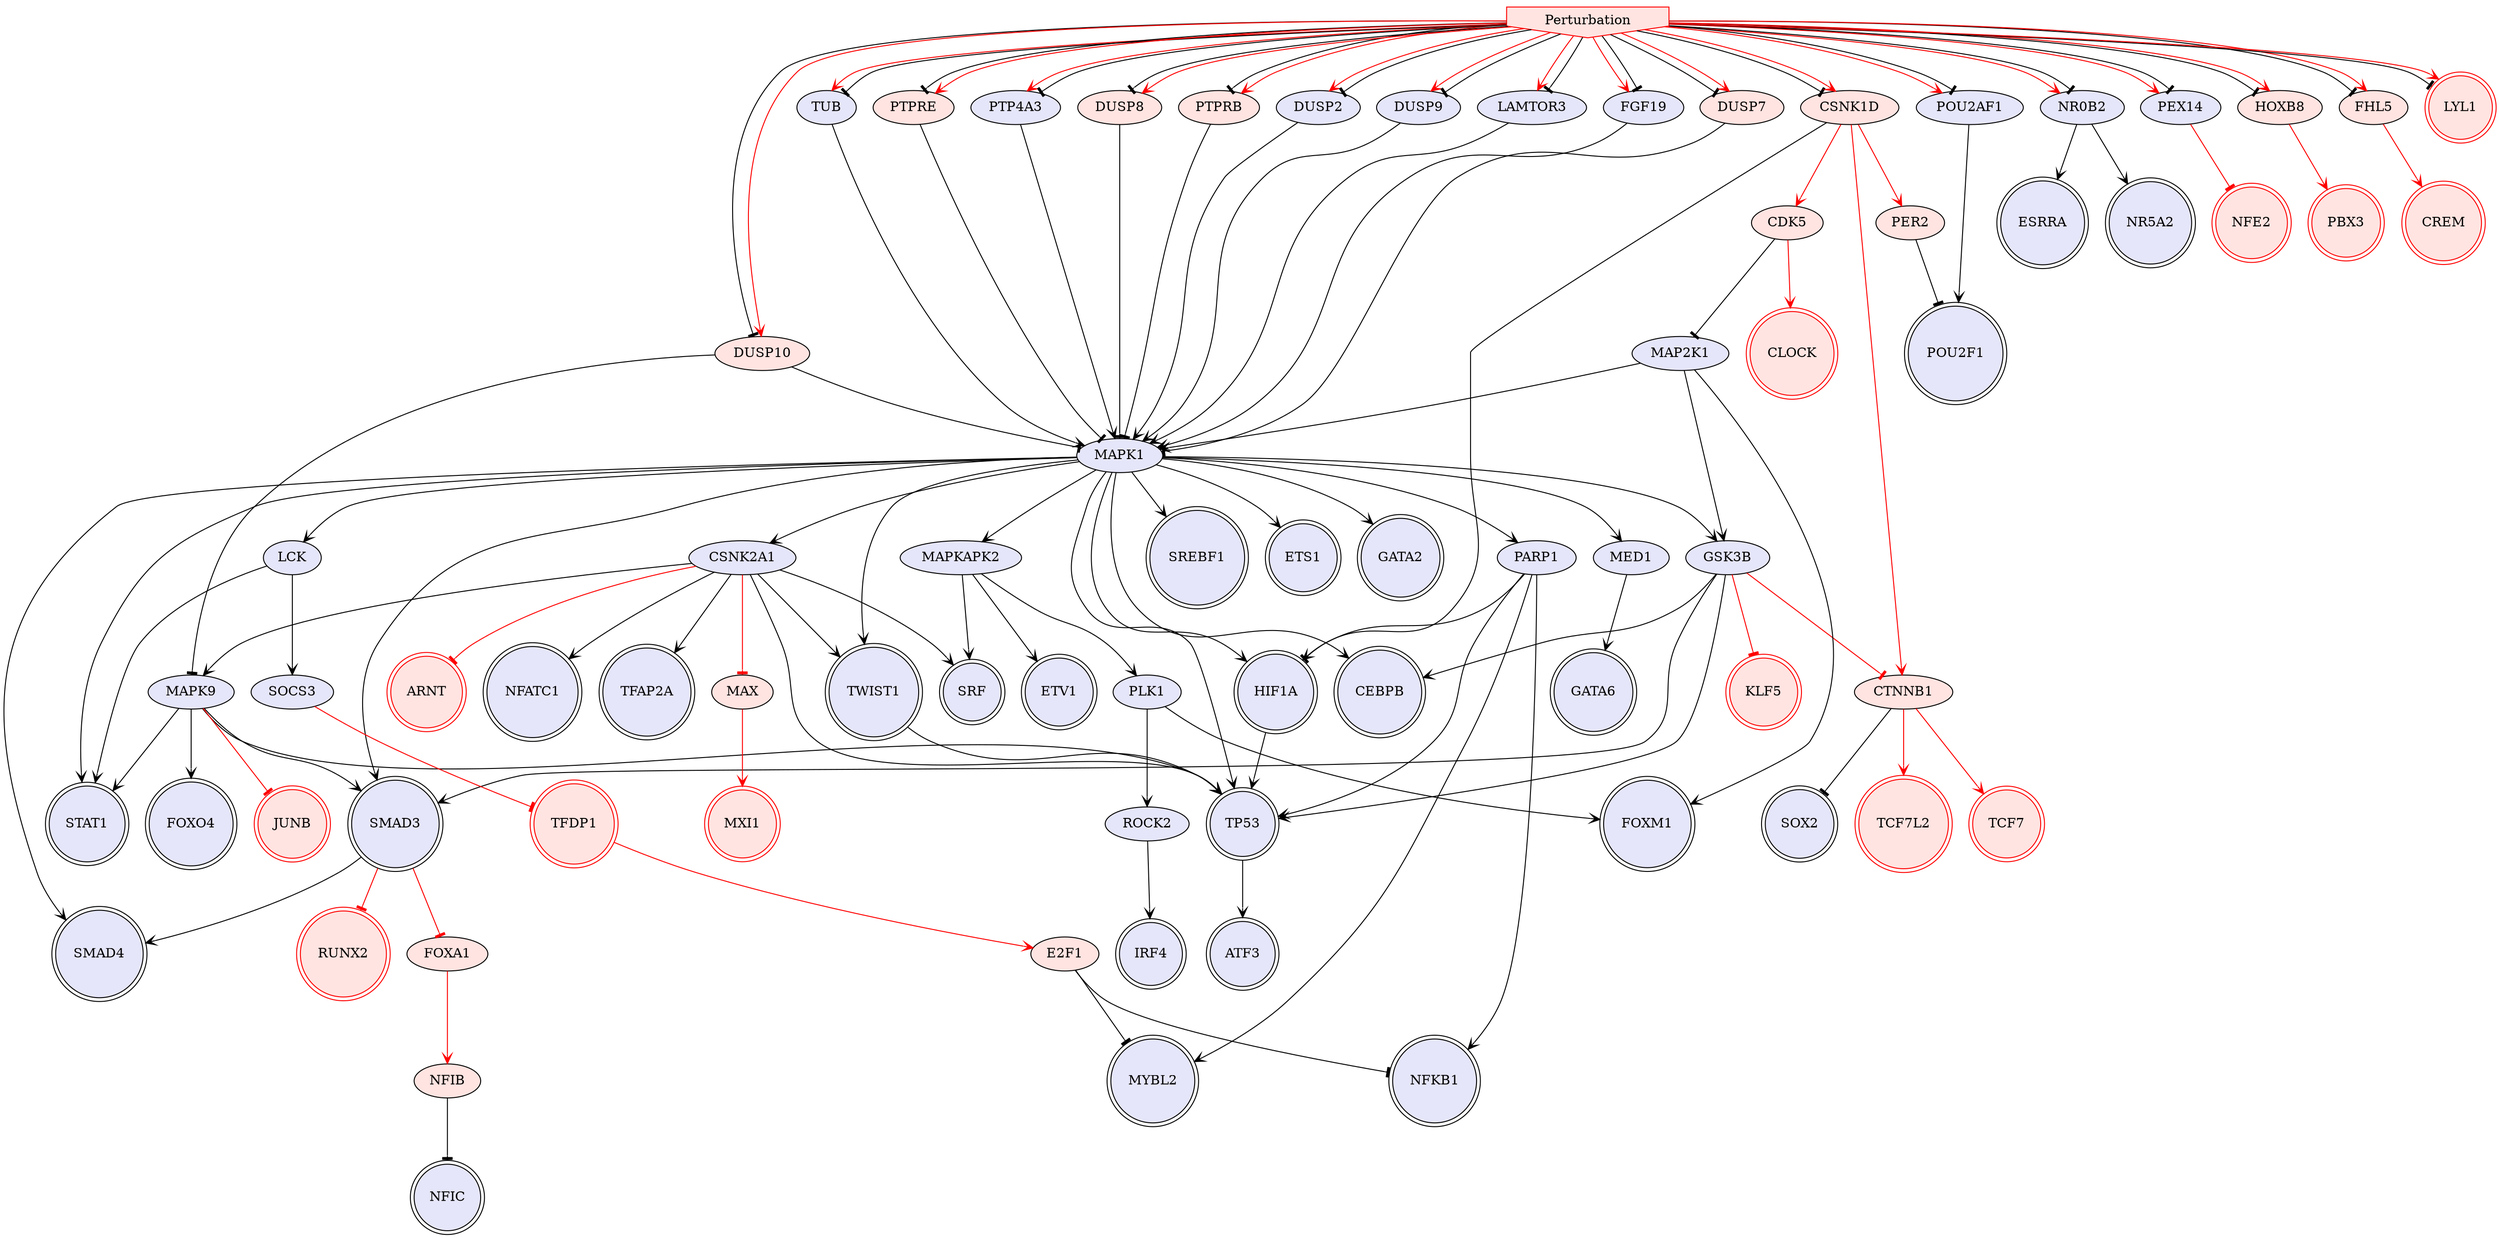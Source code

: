 digraph {

TP53->ATF3 [penwidth=1, color=black, arrowhead="vee"]
HIF1A->TP53 [penwidth=1, color=black, arrowhead="vee"]
PARP1->HIF1A [penwidth=1, color=black, arrowhead="vee"]
MAPK1->CEBPB [penwidth=1, color=black, arrowhead="vee"]
MAPK1->HIF1A [penwidth=1, color=black, arrowhead="vee"]
PLK1->FOXM1 [penwidth=1, color=black, arrowhead="vee"]
MAPK9->STAT1 [penwidth=1, color=black, arrowhead="vee"]
MAPK1->SMAD3 [penwidth=1, color=black, arrowhead="vee"]
SMAD3->SMAD4 [penwidth=1, color=black, arrowhead="vee"]
GSK3B->SMAD3 [penwidth=1, color=black, arrowhead="vee"]
NR0B2->NR5A2 [penwidth=1, color=black, arrowhead="vee"]
NR0B2->ESRRA [penwidth=1, color=black, arrowhead="vee"]
MAPK1->MAPKAPK2 [penwidth=1, color=black, arrowhead="vee"]
MAPK1->MED1 [penwidth=1, color=black, arrowhead="vee"]
CSNK2A1->TWIST1 [penwidth=1, color=black, arrowhead="vee"]
MAPK9->FOXO4 [penwidth=1, color=black, arrowhead="vee"]
CSNK2A1->TFAP2A [penwidth=1, color=black, arrowhead="vee"]
MAPK9->TP53 [penwidth=1, color=black, arrowhead="vee"]
GSK3B->CEBPB [penwidth=1, color=black, arrowhead="vee"]
PTPRB->MAPK1 [penwidth=1, color=black, arrowhead="tee"]
ROCK2->IRF4 [penwidth=1, color=black, arrowhead="vee"]
MAPK1->PARP1 [penwidth=1, color=black, arrowhead="vee"]
MAPK1->SMAD4 [penwidth=1, color=black, arrowhead="vee"]
MAPK1->GSK3B [penwidth=1, color=black, arrowhead="vee"]
NFIB->NFIC [penwidth=1, color=black, arrowhead="tee"]
CSNK2A1->MAPK9 [penwidth=1, color=black, arrowhead="vee"]
POU2AF1->POU2F1 [penwidth=1, color=black, arrowhead="vee"]
MAPK1->SREBF1 [penwidth=1, color=black, arrowhead="vee"]
MAPKAPK2->SRF [penwidth=1, color=black, arrowhead="vee"]
CSNK2A1->TP53 [penwidth=1, color=black, arrowhead="vee"]
CTNNB1->SOX2 [penwidth=1, color=black, arrowhead="tee"]
MAPK1->CSNK2A1 [penwidth=1, color=black, arrowhead="vee"]
CSNK1D->HIF1A [penwidth=1, color=black, arrowhead="tee"]
GSK3B->TP53 [penwidth=1, color=black, arrowhead="vee"]
MAPK9->SMAD3 [penwidth=1, color=black, arrowhead="vee"]
MAPK1->LCK [penwidth=1, color=black, arrowhead="vee"]
MAPK1->TWIST1 [penwidth=1, color=black, arrowhead="vee"]
MAPKAPK2->ETV1 [penwidth=1, color=black, arrowhead="vee"]
MAPKAPK2->PLK1 [penwidth=1, color=black, arrowhead="vee"]
PARP1->TP53 [penwidth=1, color=black, arrowhead="vee"]
LCK->SOCS3 [penwidth=1, color=black, arrowhead="vee"]
CSNK2A1->SRF [penwidth=1, color=black, arrowhead="vee"]
MAPK1->TP53 [penwidth=1, color=black, arrowhead="vee"]
LCK->STAT1 [penwidth=1, color=black, arrowhead="vee"]
MAPK1->ETS1 [penwidth=1, color=black, arrowhead="vee"]
MAPK1->STAT1 [penwidth=1, color=black, arrowhead="vee"]
CSNK2A1->NFATC1 [penwidth=1, color=black, arrowhead="vee"]
PLK1->ROCK2 [penwidth=1, color=black, arrowhead="vee"]
TWIST1->TP53 [penwidth=1, color=black, arrowhead="vee"]
PARP1->MYBL2 [penwidth=1, color=black, arrowhead="vee"]
MED1->GATA6 [penwidth=1, color=black, arrowhead="vee"]
MAPK1->GATA2 [penwidth=1, color=black, arrowhead="vee"]
PARP1->NFKB1 [penwidth=1, color=black, arrowhead="vee"]
Perturbation->NR0B2 [penwidth=1, color=red, arrowhead="vee"]
Perturbation->PEX14 [penwidth=1, color=red, arrowhead="vee"]
Perturbation->POU2AF1 [penwidth=1, color=red, arrowhead="vee"]
GSK3B->CTNNB1 [penwidth=1, color=red, arrowhead="tee"]
CTNNB1->TCF7L2 [penwidth=1, color=red, arrowhead="vee"]
CTNNB1->TCF7 [penwidth=1, color=red, arrowhead="vee"]
CSNK1D->CTNNB1 [penwidth=1, color=red, arrowhead="vee"]
HOXB8->PBX3 [penwidth=1, color=red, arrowhead="vee"]
SMAD3->FOXA1 [penwidth=1, color=red, arrowhead="tee"]
SMAD3->RUNX2 [penwidth=1, color=red, arrowhead="tee"]
CSNK2A1->MAX [penwidth=1, color=red, arrowhead="tee"]
CDK5->CLOCK [penwidth=1, color=red, arrowhead="vee"]
CSNK2A1->ARNT [penwidth=1, color=red, arrowhead="tee"]
MAPK9->JUNB [penwidth=1, color=red, arrowhead="tee"]
FHL5->CREM [penwidth=1, color=red, arrowhead="vee"]
FOXA1->NFIB [penwidth=1, color=red, arrowhead="vee"]
GSK3B->KLF5 [penwidth=1, color=red, arrowhead="tee"]
MAX->MXI1 [penwidth=1, color=red, arrowhead="vee"]
CSNK1D->CDK5 [penwidth=1, color=red, arrowhead="vee"]
SOCS3->TFDP1 [penwidth=1, color=red, arrowhead="tee"]
PEX14->NFE2 [penwidth=1, color=red, arrowhead="tee"]
Perturbation->CSNK1D [penwidth=1, color=black, arrowhead="tee"]
Perturbation->FHL5 [penwidth=1, color=black, arrowhead="tee"]
Perturbation->HOXB8 [penwidth=1, color=black, arrowhead="tee"]
Perturbation->LYL1 [penwidth=1, color=black, arrowhead="tee"]
Perturbation->PTPRB [penwidth=1, color=black, arrowhead="tee"]
DUSP2->MAPK1 [penwidth=1, color=black, arrowhead="vee"]
PER2->POU2F1 [penwidth=1, color=black, arrowhead="tee"]
Perturbation->DUSP2 [penwidth=1, color=red, arrowhead="vee"]
CSNK1D->PER2 [penwidth=1, color=red, arrowhead="vee"]
DUSP10->MAPK9 [penwidth=1, color=black, arrowhead="tee"]
DUSP10->MAPK1 [penwidth=1, color=black, arrowhead="tee"]
Perturbation->DUSP10 [penwidth=1, color=black, arrowhead="tee"]
Perturbation->NR0B2 [penwidth=1, color=black, arrowhead="tee"]
Perturbation->PEX14 [penwidth=1, color=black, arrowhead="tee"]
Perturbation->CSNK1D [penwidth=1, color=red, arrowhead="vee"]
Perturbation->DUSP10 [penwidth=1, color=red, arrowhead="vee"]
Perturbation->FHL5 [penwidth=1, color=red, arrowhead="vee"]
Perturbation->HOXB8 [penwidth=1, color=red, arrowhead="vee"]
Perturbation->LYL1 [penwidth=1, color=red, arrowhead="vee"]
DUSP9->MAPK1 [penwidth=1, color=black, arrowhead="vee"]
Perturbation->DUSP9 [penwidth=1, color=red, arrowhead="vee"]
LAMTOR3->MAPK1 [penwidth=1, color=black, arrowhead="vee"]
Perturbation->LAMTOR3 [penwidth=1, color=red, arrowhead="vee"]
Perturbation->LAMTOR3 [penwidth=1, color=black, arrowhead="tee"]
FGF19->MAPK1 [penwidth=1, color=black, arrowhead="vee"]
Perturbation->FGF19 [penwidth=1, color=red, arrowhead="vee"]
E2F1->MYBL2 [penwidth=1, color=black, arrowhead="tee"]
E2F1->NFKB1 [penwidth=1, color=black, arrowhead="tee"]
TFDP1->E2F1 [penwidth=1, color=red, arrowhead="vee"]
Perturbation->DUSP2 [penwidth=1, color=black, arrowhead="tee"]
DUSP7->MAPK1 [penwidth=1, color=black, arrowhead="tee"]
Perturbation->DUSP7 [penwidth=1, color=black, arrowhead="tee"]
Perturbation->DUSP7 [penwidth=1, color=red, arrowhead="vee"]
TUB->MAPK1 [penwidth=1, color=black, arrowhead="vee"]
Perturbation->TUB [penwidth=1, color=red, arrowhead="vee"]
Perturbation->TUB [penwidth=1, color=black, arrowhead="tee"]
Perturbation->DUSP9 [penwidth=1, color=black, arrowhead="tee"]
PTPRE->MAPK1 [penwidth=1, color=black, arrowhead="tee"]
Perturbation->PTPRE [penwidth=1, color=black, arrowhead="tee"]
Perturbation->FGF19 [penwidth=1, color=black, arrowhead="tee"]
MAP2K1->MAPK1 [penwidth=1, color=black, arrowhead="vee"]
MAP2K1->GSK3B [penwidth=1, color=black, arrowhead="vee"]
CDK5->MAP2K1 [penwidth=1, color=black, arrowhead="tee"]
MAP2K1->FOXM1 [penwidth=1, color=black, arrowhead="vee"]
Perturbation->PTPRE [penwidth=1, color=red, arrowhead="vee"]
PTP4A3->MAPK1 [penwidth=1, color=black, arrowhead="vee"]
Perturbation->PTP4A3 [penwidth=1, color=red, arrowhead="vee"]
Perturbation->PTPRB [penwidth=1, color=red, arrowhead="vee"]
Perturbation->PTP4A3 [penwidth=1, color=black, arrowhead="tee"]
Perturbation->POU2AF1 [penwidth=1, color=black, arrowhead="tee"]
DUSP8->MAPK1 [penwidth=1, color=black, arrowhead="tee"]
Perturbation->DUSP8 [penwidth=1, color=black, arrowhead="tee"]
Perturbation->DUSP8 [penwidth=1, color=red, arrowhead="vee"]
Perturbation [style=filled, color=red, fillcolor=mistyrose, shape=invhouse];
ATF3 [style=filled, color=black, fillcolor=lavender, shape=doublecircle];
CLOCK [style=filled, color=red, fillcolor=mistyrose, shape=doublecircle];
JUNB [style=filled, color=red, fillcolor=mistyrose, shape=doublecircle];
RUNX2 [style=filled, color=red, fillcolor=mistyrose, shape=doublecircle];
ESRRA [style=filled, color=black, fillcolor=lavender, shape=doublecircle];
NFE2 [style=filled, color=red, fillcolor=mistyrose, shape=doublecircle];
TCF7 [style=filled, color=red, fillcolor=mistyrose, shape=doublecircle];
TWIST1 [style=filled, color=black, fillcolor=lavender, shape=doublecircle];
NR5A2 [style=filled, color=black, fillcolor=lavender, shape=doublecircle];
FOXO4 [style=filled, color=black, fillcolor=lavender, shape=doublecircle];
TFDP1 [style=filled, color=red, fillcolor=mistyrose, shape=doublecircle];
SREBF1 [style=filled, color=black, fillcolor=lavender, shape=doublecircle];
FOXM1 [style=filled, color=black, fillcolor=lavender, shape=doublecircle];
SRF [style=filled, color=black, fillcolor=lavender, shape=doublecircle];
CEBPB [style=filled, color=black, fillcolor=lavender, shape=doublecircle];
NFKB1 [style=filled, color=black, fillcolor=lavender, shape=doublecircle];
TP53 [style=filled, color=black, fillcolor=lavender, shape=doublecircle];
GATA6 [style=filled, color=black, fillcolor=lavender, shape=doublecircle];
POU2F1 [style=filled, color=black, fillcolor=lavender, shape=doublecircle];
CREM [style=filled, color=red, fillcolor=mistyrose, shape=doublecircle];
KLF5 [style=filled, color=red, fillcolor=mistyrose, shape=doublecircle];
NFIC [style=filled, color=black, fillcolor=lavender, shape=doublecircle];
HIF1A [style=filled, color=black, fillcolor=lavender, shape=doublecircle];
ARNT [style=filled, color=red, fillcolor=mistyrose, shape=doublecircle];
SOX2 [style=filled, color=black, fillcolor=lavender, shape=doublecircle];
TCF7L2 [style=filled, color=red, fillcolor=mistyrose, shape=doublecircle];
SMAD3 [style=filled, color=black, fillcolor=lavender, shape=doublecircle];
GATA2 [style=filled, color=black, fillcolor=lavender, shape=doublecircle];
ETV1 [style=filled, color=black, fillcolor=lavender, shape=doublecircle];
MYBL2 [style=filled, color=black, fillcolor=lavender, shape=doublecircle];
NFATC1 [style=filled, color=black, fillcolor=lavender, shape=doublecircle];
IRF4 [style=filled, color=black, fillcolor=lavender, shape=doublecircle];
LYL1 [style=filled, color=red, fillcolor=mistyrose, shape=doublecircle];
SMAD4 [style=filled, color=black, fillcolor=lavender, shape=doublecircle];
PBX3 [style=filled, color=red, fillcolor=mistyrose, shape=doublecircle];
TFAP2A [style=filled, color=black, fillcolor=lavender, shape=doublecircle];
STAT1 [style=filled, color=black, fillcolor=lavender, shape=doublecircle];
ETS1 [style=filled, color=black, fillcolor=lavender, shape=doublecircle];
MXI1 [style=filled, color=red, fillcolor=mistyrose, shape=doublecircle];
PARP1 [style=filled, fillcolor=lavender];
MAPK1 [style=filled, fillcolor=lavender];
PLK1 [style=filled, fillcolor=lavender];
MAPK9 [style=filled, fillcolor=lavender];
GSK3B [style=filled, fillcolor=lavender];
NR0B2 [style=filled, fillcolor=lavender];
CSNK2A1 [style=filled, fillcolor=lavender];
PTPRB [style=filled, fillcolor=mistyrose];
ROCK2 [style=filled, fillcolor=lavender];
NFIB [style=filled, fillcolor=mistyrose];
POU2AF1 [style=filled, fillcolor=lavender];
MAPKAPK2 [style=filled, fillcolor=lavender];
CTNNB1 [style=filled, fillcolor=mistyrose];
CSNK1D [style=filled, fillcolor=mistyrose];
LCK [style=filled, fillcolor=lavender];
MED1 [style=filled, fillcolor=lavender];
HOXB8 [style=filled, fillcolor=mistyrose];
CDK5 [style=filled, fillcolor=mistyrose];
FHL5 [style=filled, fillcolor=mistyrose];
FOXA1 [style=filled, fillcolor=mistyrose];
MAX [style=filled, fillcolor=mistyrose];
SOCS3 [style=filled, fillcolor=lavender];
PEX14 [style=filled, fillcolor=lavender];
DUSP2 [style=filled, fillcolor=lavender];
PER2 [style=filled, fillcolor=mistyrose];
DUSP10 [style=filled, fillcolor=mistyrose];
DUSP9 [style=filled, fillcolor=lavender];
LAMTOR3 [style=filled, fillcolor=lavender];
FGF19 [style=filled, fillcolor=lavender];
E2F1 [style=filled, fillcolor=mistyrose];
DUSP7 [style=filled, fillcolor=mistyrose];
TUB [style=filled, fillcolor=lavender];
PTPRE [style=filled, fillcolor=mistyrose];
MAP2K1 [style=filled, fillcolor=lavender];
PTP4A3 [style=filled, fillcolor=lavender];
DUSP8 [style=filled, fillcolor=mistyrose];


}
